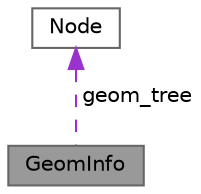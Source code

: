 digraph "GeomInfo"
{
 // LATEX_PDF_SIZE
  bgcolor="transparent";
  edge [fontname=Helvetica,fontsize=10,labelfontname=Helvetica,labelfontsize=10];
  node [fontname=Helvetica,fontsize=10,shape=box,height=0.2,width=0.4];
  Node1 [label="GeomInfo",height=0.2,width=0.4,color="gray40", fillcolor="grey60", style="filled", fontcolor="black",tooltip="a container for organizing meta data about the geometries"];
  Node2 -> Node1 [dir="back",color="darkorchid3",style="dashed",label=" geom_tree" ];
  Node2 [label="Node",height=0.2,width=0.4,color="gray40", fillcolor="white", style="filled",URL="$classNode.html",tooltip=" "];
}
